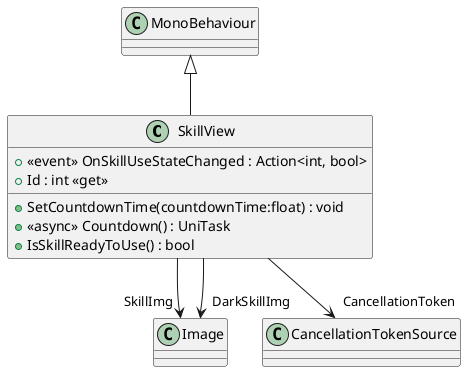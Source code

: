 @startuml
class SkillView {
    +  <<event>> OnSkillUseStateChanged : Action<int, bool> 
    + Id : int <<get>>
    + SetCountdownTime(countdownTime:float) : void
    + <<async>> Countdown() : UniTask
    + IsSkillReadyToUse() : bool
}
MonoBehaviour <|-- SkillView
SkillView --> "SkillImg" Image
SkillView --> "DarkSkillImg" Image
SkillView --> "CancellationToken" CancellationTokenSource
@enduml
